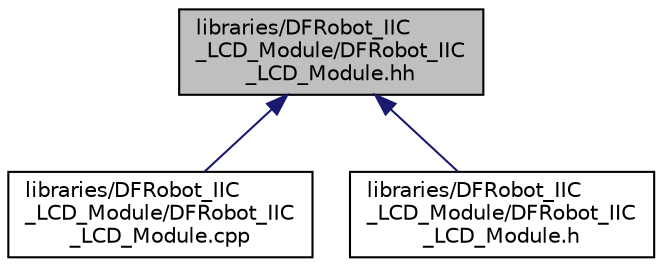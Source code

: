 digraph "libraries/DFRobot_IIC_LCD_Module/DFRobot_IIC_LCD_Module.hh"
{
  edge [fontname="Helvetica",fontsize="10",labelfontname="Helvetica",labelfontsize="10"];
  node [fontname="Helvetica",fontsize="10",shape=record];
  Node1 [label="libraries/DFRobot_IIC\l_LCD_Module/DFRobot_IIC\l_LCD_Module.hh",height=0.2,width=0.4,color="black", fillcolor="grey75", style="filled", fontcolor="black"];
  Node1 -> Node2 [dir="back",color="midnightblue",fontsize="10",style="solid",fontname="Helvetica"];
  Node2 [label="libraries/DFRobot_IIC\l_LCD_Module/DFRobot_IIC\l_LCD_Module.cpp",height=0.2,width=0.4,color="black", fillcolor="white", style="filled",URL="$de/d76/DFRobot__IIC__LCD__Module_8cpp.html"];
  Node1 -> Node3 [dir="back",color="midnightblue",fontsize="10",style="solid",fontname="Helvetica"];
  Node3 [label="libraries/DFRobot_IIC\l_LCD_Module/DFRobot_IIC\l_LCD_Module.h",height=0.2,width=0.4,color="black", fillcolor="white", style="filled",URL="$df/ded/DFRobot__IIC__LCD__Module_8h.html"];
}
